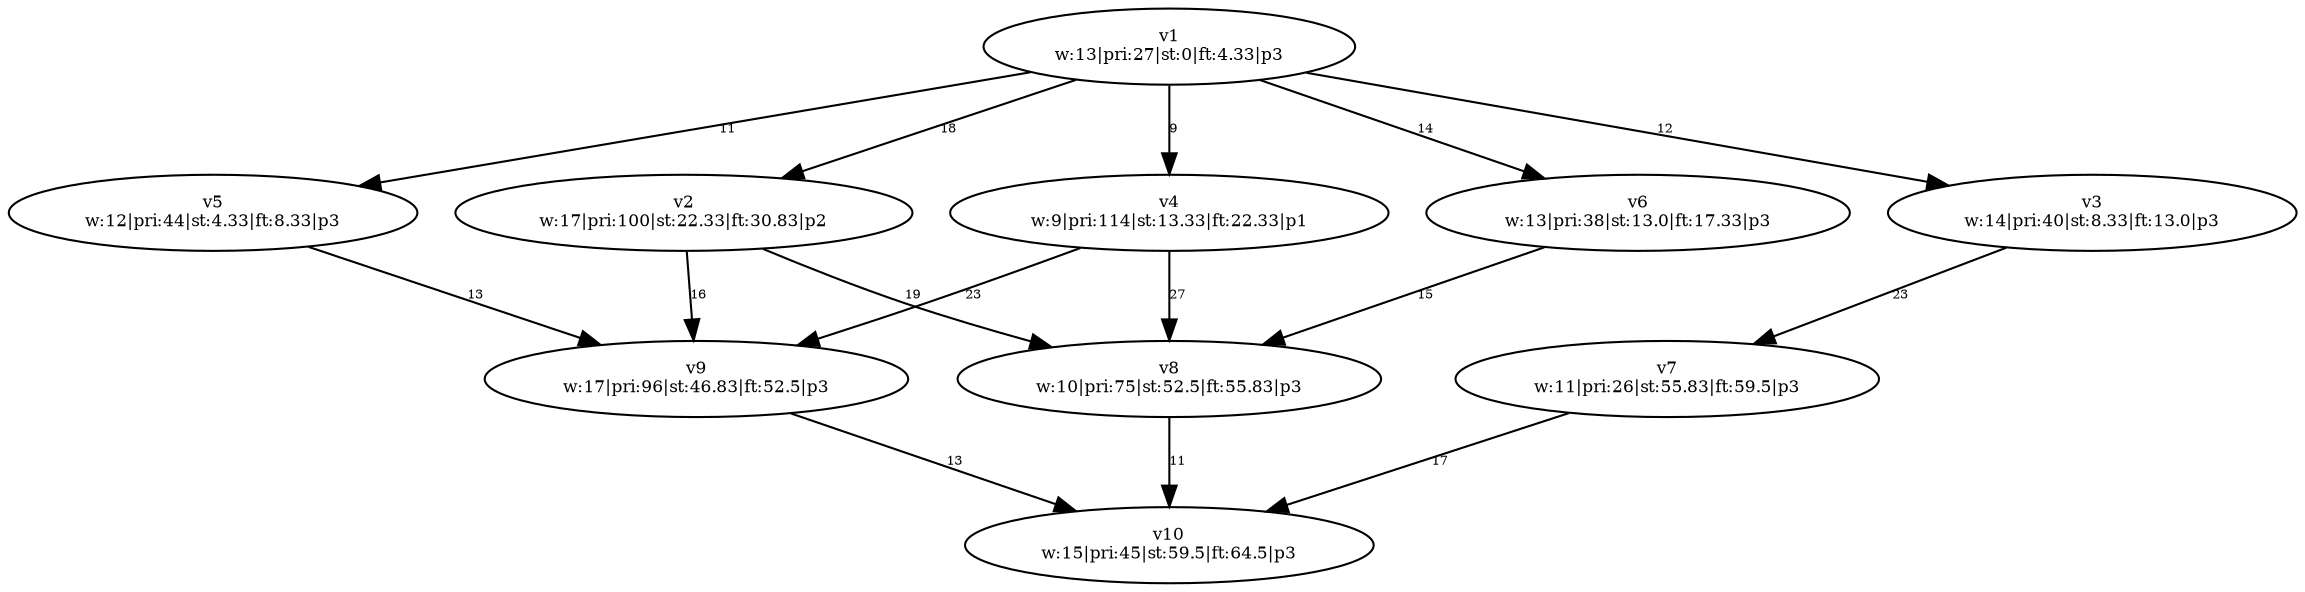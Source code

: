 digraph {
	v1 [label="v1
w:13|pri:27|st:0|ft:4.33|p3" fontsize=8.0]
	v4 [label="v4
w:9|pri:114|st:13.33|ft:22.33|p1" fontsize=8.0]
	v2 [label="v2
w:17|pri:100|st:22.33|ft:30.83|p2" fontsize=8.0]
	v5 [label="v5
w:12|pri:44|st:4.33|ft:8.33|p3" fontsize=8.0]
	v3 [label="v3
w:14|pri:40|st:8.33|ft:13.0|p3" fontsize=8.0]
	v6 [label="v6
w:13|pri:38|st:13.0|ft:17.33|p3" fontsize=8.0]
	v9 [label="v9
w:17|pri:96|st:46.83|ft:52.5|p3" fontsize=8.0]
	v8 [label="v8
w:10|pri:75|st:52.5|ft:55.83|p3" fontsize=8.0]
	v7 [label="v7
w:11|pri:26|st:55.83|ft:59.5|p3" fontsize=8.0]
	v10 [label="v10
w:15|pri:45|st:59.5|ft:64.5|p3" fontsize=8.0]
	v1 -> v2 [label=18 constraint=true fontsize=6.0]
	v1 -> v3 [label=12 constraint=true fontsize=6.0]
	v1 -> v4 [label=9 constraint=true fontsize=6.0]
	v1 -> v5 [label=11 constraint=true fontsize=6.0]
	v1 -> v6 [label=14 constraint=true fontsize=6.0]
	v2 -> v8 [label=19 constraint=true fontsize=6.0]
	v2 -> v9 [label=16 constraint=true fontsize=6.0]
	v3 -> v7 [label=23 constraint=true fontsize=6.0]
	v4 -> v8 [label=27 constraint=true fontsize=6.0]
	v4 -> v9 [label=23 constraint=true fontsize=6.0]
	v5 -> v9 [label=13 constraint=true fontsize=6.0]
	v6 -> v8 [label=15 constraint=true fontsize=6.0]
	v7 -> v10 [label=17 constraint=true fontsize=6.0]
	v8 -> v10 [label=11 constraint=true fontsize=6.0]
	v9 -> v10 [label=13 constraint=true fontsize=6.0]
}
